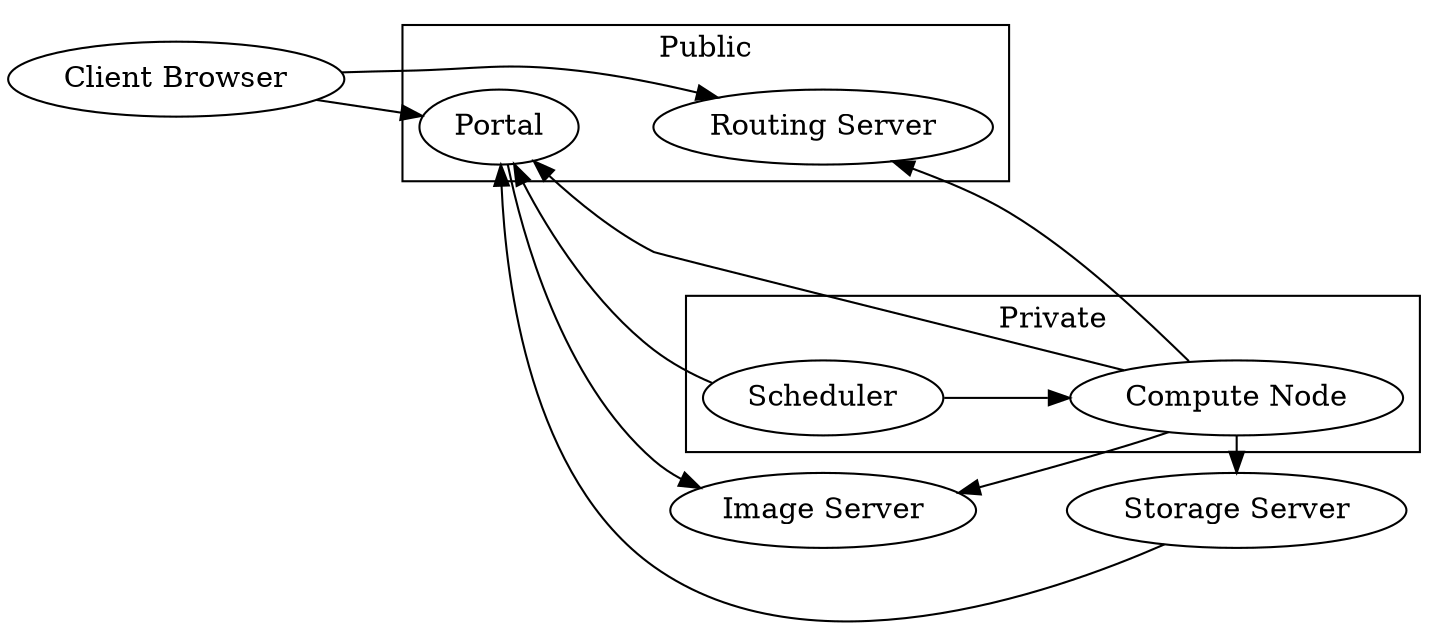 digraph G {
  rankdir=LR

  subgraph cluster_0 {
    label="Public"
    "Portal"
    "Routing Server"
  }

  subgraph cluster_1 {
    label="Private"
    "Scheduler"
    "Compute Node"
  }

  "Client Browser" -> "Portal"
  "Client Browser" -> "Routing Server"
  "Compute Node" -> "Portal"
  "Compute Node" -> "Routing Server"
  "Compute Node" -> "Image Server"
  "Compute Node" -> "Storage Server"
  "Portal" -> "Image Server"
  "Scheduler" -> "Portal"
  "Scheduler" -> "Compute Node"
  "Storage Server" -> "Portal"

  "Portal" -> "Scheduler" [style=invis]
  "Portal" -> "Compute Node" [style=invis]
  "Routing Server" -> "Scheduler" [style=invis]
  "Routing Server" -> "Compute Node" [style=invis]
  "Image Server" -> "Scheduler" [style=invis]
  "Image Server" -> "Compute Node" [style=invis]
  "Storage Server" -> "Scheduler" [style=invis]
  "Storage Server" -> "Compute Node" [style=invis]
  "Portal" -> "Routing Server" -> "Image Server" -> "Storage Server" [style=invis]
}
